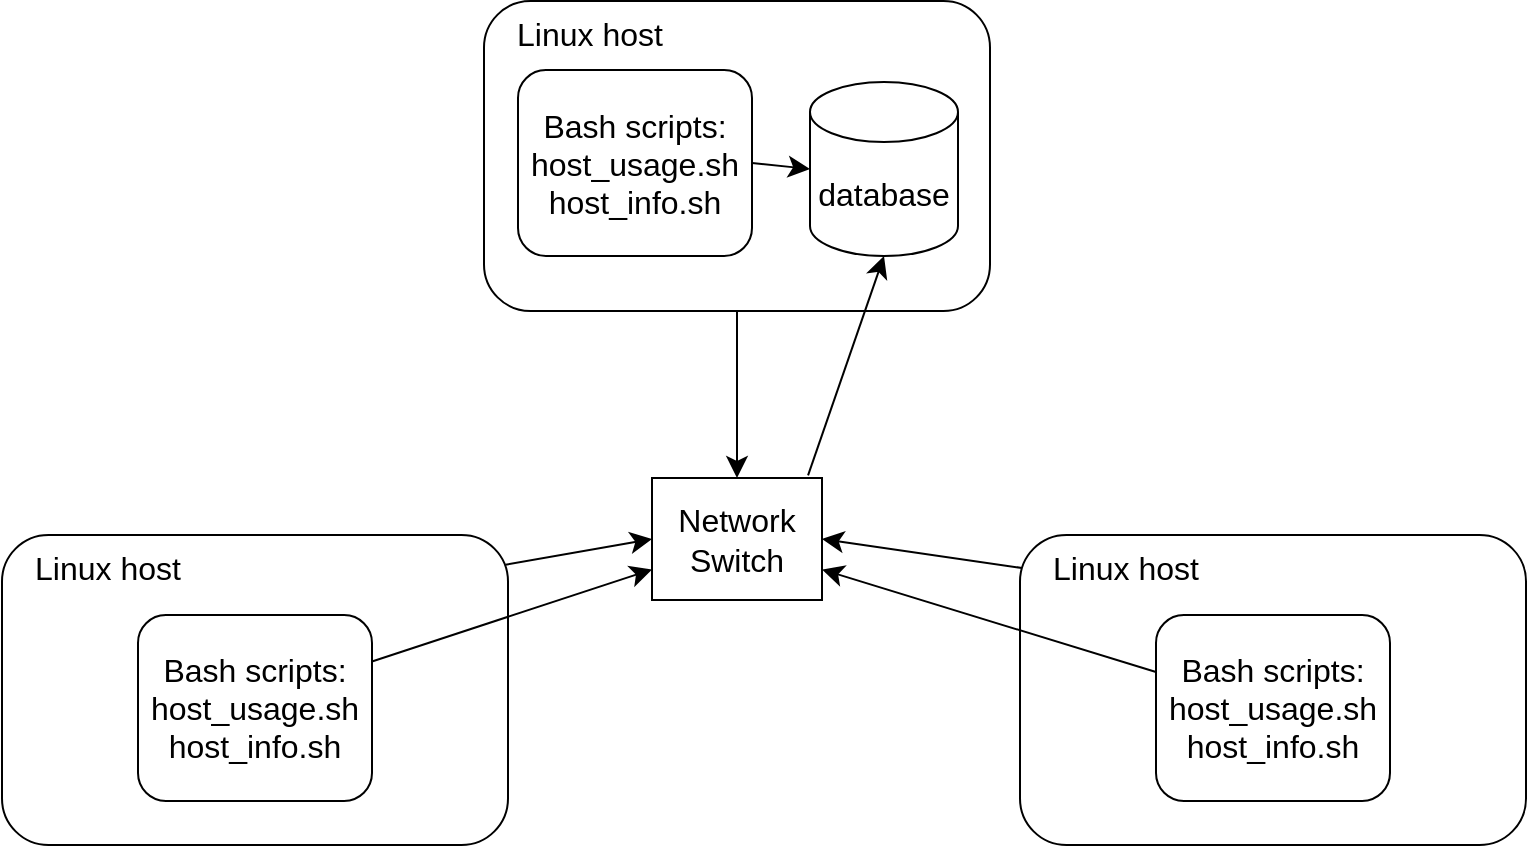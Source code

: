<mxfile version="21.1.5" type="device">
  <diagram name="Page-1" id="ka9XCzYk1uiKF56-b8aV">
    <mxGraphModel dx="1372" dy="894" grid="0" gridSize="10" guides="1" tooltips="1" connect="1" arrows="1" fold="1" page="0" pageScale="1" pageWidth="850" pageHeight="1100" math="0" shadow="0">
      <root>
        <mxCell id="0" />
        <mxCell id="1" parent="0" />
        <mxCell id="pgEQ7t3yg5BnbR8O-ZX1-1" value="" style="rounded=1;whiteSpace=wrap;html=1;fontSize=16;" vertex="1" parent="1">
          <mxGeometry x="90" y="-35.5" width="253" height="155" as="geometry" />
        </mxCell>
        <mxCell id="pgEQ7t3yg5BnbR8O-ZX1-4" value="Network Switch" style="rounded=0;whiteSpace=wrap;html=1;fontSize=16;" vertex="1" parent="1">
          <mxGeometry x="174" y="203" width="85" height="61" as="geometry" />
        </mxCell>
        <mxCell id="pgEQ7t3yg5BnbR8O-ZX1-6" value="database" style="shape=cylinder3;whiteSpace=wrap;html=1;boundedLbl=1;backgroundOutline=1;size=15;fontSize=16;" vertex="1" parent="1">
          <mxGeometry x="253" y="5" width="74" height="87" as="geometry" />
        </mxCell>
        <mxCell id="pgEQ7t3yg5BnbR8O-ZX1-7" value="Bash scripts:&lt;br&gt;host_usage.sh&lt;br&gt;host_info.sh" style="rounded=1;whiteSpace=wrap;html=1;fontSize=16;" vertex="1" parent="1">
          <mxGeometry x="107" y="-1" width="117" height="93" as="geometry" />
        </mxCell>
        <mxCell id="pgEQ7t3yg5BnbR8O-ZX1-8" value="Linux host" style="text;strokeColor=none;fillColor=none;html=1;align=center;verticalAlign=middle;whiteSpace=wrap;rounded=0;fontSize=16;" vertex="1" parent="1">
          <mxGeometry x="97" y="-31" width="92" height="23" as="geometry" />
        </mxCell>
        <mxCell id="pgEQ7t3yg5BnbR8O-ZX1-9" value="" style="rounded=1;whiteSpace=wrap;html=1;fontSize=16;" vertex="1" parent="1">
          <mxGeometry x="358" y="231.5" width="253" height="155" as="geometry" />
        </mxCell>
        <mxCell id="pgEQ7t3yg5BnbR8O-ZX1-11" value="Bash scripts:&lt;br&gt;host_usage.sh&lt;br&gt;host_info.sh" style="rounded=1;whiteSpace=wrap;html=1;fontSize=16;" vertex="1" parent="1">
          <mxGeometry x="426" y="271.5" width="117" height="93" as="geometry" />
        </mxCell>
        <mxCell id="pgEQ7t3yg5BnbR8O-ZX1-12" value="Linux host" style="text;strokeColor=none;fillColor=none;html=1;align=center;verticalAlign=middle;whiteSpace=wrap;rounded=0;fontSize=16;" vertex="1" parent="1">
          <mxGeometry x="365" y="236" width="92" height="23" as="geometry" />
        </mxCell>
        <mxCell id="pgEQ7t3yg5BnbR8O-ZX1-13" value="" style="rounded=1;whiteSpace=wrap;html=1;fontSize=16;" vertex="1" parent="1">
          <mxGeometry x="-151" y="231.5" width="253" height="155" as="geometry" />
        </mxCell>
        <mxCell id="pgEQ7t3yg5BnbR8O-ZX1-14" value="Bash scripts:&lt;br&gt;host_usage.sh&lt;br&gt;host_info.sh" style="rounded=1;whiteSpace=wrap;html=1;fontSize=16;" vertex="1" parent="1">
          <mxGeometry x="-83" y="271.5" width="117" height="93" as="geometry" />
        </mxCell>
        <mxCell id="pgEQ7t3yg5BnbR8O-ZX1-15" value="Linux host" style="text;strokeColor=none;fillColor=none;html=1;align=center;verticalAlign=middle;whiteSpace=wrap;rounded=0;fontSize=16;" vertex="1" parent="1">
          <mxGeometry x="-144" y="236" width="92" height="23" as="geometry" />
        </mxCell>
        <mxCell id="pgEQ7t3yg5BnbR8O-ZX1-16" value="" style="endArrow=classic;html=1;rounded=0;fontSize=12;startSize=8;endSize=8;curved=1;entryX=1;entryY=0.5;entryDx=0;entryDy=0;" edge="1" parent="1" target="pgEQ7t3yg5BnbR8O-ZX1-4">
          <mxGeometry width="50" height="50" relative="1" as="geometry">
            <mxPoint x="359" y="248" as="sourcePoint" />
            <mxPoint x="338" y="219" as="targetPoint" />
            <Array as="points" />
          </mxGeometry>
        </mxCell>
        <mxCell id="pgEQ7t3yg5BnbR8O-ZX1-17" value="" style="endArrow=classic;html=1;rounded=0;fontSize=12;startSize=8;endSize=8;curved=1;entryX=1;entryY=0.75;entryDx=0;entryDy=0;" edge="1" parent="1" source="pgEQ7t3yg5BnbR8O-ZX1-11" target="pgEQ7t3yg5BnbR8O-ZX1-4">
          <mxGeometry width="50" height="50" relative="1" as="geometry">
            <mxPoint x="365" y="266" as="sourcePoint" />
            <mxPoint x="269" y="244" as="targetPoint" />
            <Array as="points" />
          </mxGeometry>
        </mxCell>
        <mxCell id="pgEQ7t3yg5BnbR8O-ZX1-18" value="" style="endArrow=classic;html=1;rounded=0;fontSize=12;startSize=8;endSize=8;curved=1;entryX=0;entryY=0.5;entryDx=0;entryDy=0;exitX=0.995;exitY=0.096;exitDx=0;exitDy=0;exitPerimeter=0;" edge="1" parent="1" source="pgEQ7t3yg5BnbR8O-ZX1-13" target="pgEQ7t3yg5BnbR8O-ZX1-4">
          <mxGeometry width="50" height="50" relative="1" as="geometry">
            <mxPoint x="102" y="268" as="sourcePoint" />
            <mxPoint x="152" y="218" as="targetPoint" />
          </mxGeometry>
        </mxCell>
        <mxCell id="pgEQ7t3yg5BnbR8O-ZX1-19" value="" style="endArrow=classic;html=1;rounded=0;fontSize=12;startSize=8;endSize=8;curved=1;entryX=0;entryY=0.75;entryDx=0;entryDy=0;exitX=1;exitY=0.25;exitDx=0;exitDy=0;" edge="1" parent="1" source="pgEQ7t3yg5BnbR8O-ZX1-14" target="pgEQ7t3yg5BnbR8O-ZX1-4">
          <mxGeometry width="50" height="50" relative="1" as="geometry">
            <mxPoint x="112" y="278" as="sourcePoint" />
            <mxPoint x="184" y="244" as="targetPoint" />
            <Array as="points" />
          </mxGeometry>
        </mxCell>
        <mxCell id="pgEQ7t3yg5BnbR8O-ZX1-20" value="" style="endArrow=classic;html=1;rounded=0;fontSize=12;startSize=8;endSize=8;curved=1;exitX=1;exitY=0.5;exitDx=0;exitDy=0;entryX=0;entryY=0.5;entryDx=0;entryDy=0;entryPerimeter=0;" edge="1" parent="1" source="pgEQ7t3yg5BnbR8O-ZX1-7" target="pgEQ7t3yg5BnbR8O-ZX1-6">
          <mxGeometry width="50" height="50" relative="1" as="geometry">
            <mxPoint x="288" y="209" as="sourcePoint" />
            <mxPoint x="338" y="159" as="targetPoint" />
          </mxGeometry>
        </mxCell>
        <mxCell id="pgEQ7t3yg5BnbR8O-ZX1-21" value="" style="endArrow=classic;html=1;rounded=0;fontSize=12;startSize=8;endSize=8;curved=1;entryX=0.5;entryY=1;entryDx=0;entryDy=0;entryPerimeter=0;exitX=0.918;exitY=-0.022;exitDx=0;exitDy=0;exitPerimeter=0;" edge="1" parent="1" source="pgEQ7t3yg5BnbR8O-ZX1-4" target="pgEQ7t3yg5BnbR8O-ZX1-6">
          <mxGeometry width="50" height="50" relative="1" as="geometry">
            <mxPoint x="288" y="209" as="sourcePoint" />
            <mxPoint x="338" y="159" as="targetPoint" />
          </mxGeometry>
        </mxCell>
        <mxCell id="pgEQ7t3yg5BnbR8O-ZX1-22" value="" style="endArrow=classic;html=1;rounded=0;fontSize=12;startSize=8;endSize=8;curved=1;exitX=0.5;exitY=1;exitDx=0;exitDy=0;entryX=0.5;entryY=0;entryDx=0;entryDy=0;" edge="1" parent="1" source="pgEQ7t3yg5BnbR8O-ZX1-1" target="pgEQ7t3yg5BnbR8O-ZX1-4">
          <mxGeometry width="50" height="50" relative="1" as="geometry">
            <mxPoint x="288" y="209" as="sourcePoint" />
            <mxPoint x="338" y="159" as="targetPoint" />
          </mxGeometry>
        </mxCell>
      </root>
    </mxGraphModel>
  </diagram>
</mxfile>
